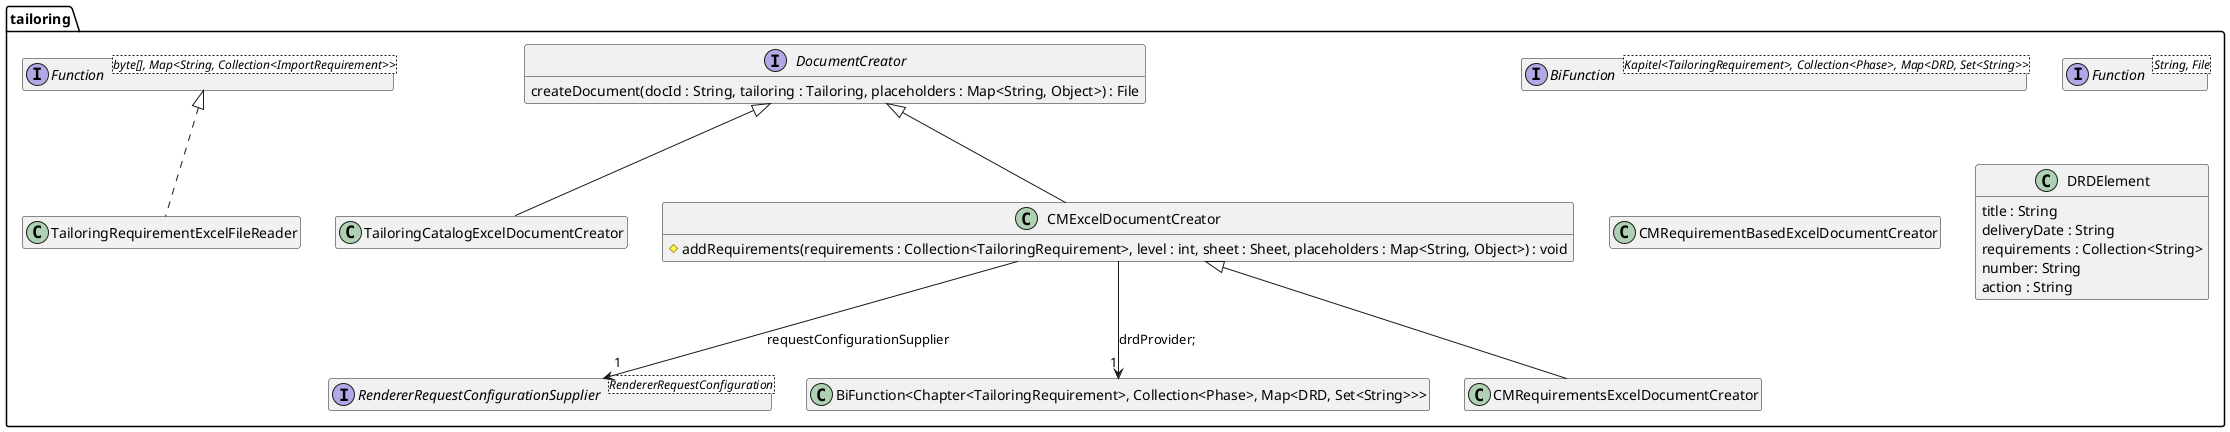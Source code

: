 @startuml Ebene3.png
hide empty members

package tailoring {

    interface DocumentCreator {
        createDocument(docId : String, tailoring : Tailoring, placeholders : Map<String, Object>) : File
    }

    interface "BiFunction<Kapitel<TailoringRequirement>, Collection<Phase>, Map<DRD, Set<String>>>" as drdSupplier {
    }

    interface "Function<String, File>" as templateSupplier {
    }

    interface "RendererRequestConfigurationSupplier<RendererRequestConfiguration>" as RendererRequestConfigurationSupplier {
    }

    class TailoringCatalogExcelDocumentCreator {
    }
    DocumentCreator <|-- TailoringCatalogExcelDocumentCreator

    class CMExcelDocumentCreator {
        #addRequirements(requirements : Collection<TailoringRequirement>, level : int, sheet : Sheet, placeholders : Map<String, Object>) : void
    }
    DocumentCreator <|-- CMExcelDocumentCreator
    CMExcelDocumentCreator --> "1" "BiFunction<Chapter<TailoringRequirement>, Collection<Phase>, Map<DRD, Set<String>>>" : drdProvider;
    CMExcelDocumentCreator --> "1" RendererRequestConfigurationSupplier : requestConfigurationSupplier

    class CMRequirementBasedExcelDocumentCreator {
    }
    CMExcelDocumentCreator <|-- CMRequirementsExcelDocumentCreator

    class DRDElement {
        title : String
        deliveryDate : String
        requirements : Collection<String>
        number: String
        action : String
    }

    class CMRequirementsExcelDocumentCreator {
    }

    interface "Function<byte[], Map<String, Collection<ImportRequirement>>>" as requirementFunction {
    }

    class TailoringRequirementExcelFileReader {
    }
    requirementFunction <|.. TailoringRequirementExcelFileReader
}
@enduml
